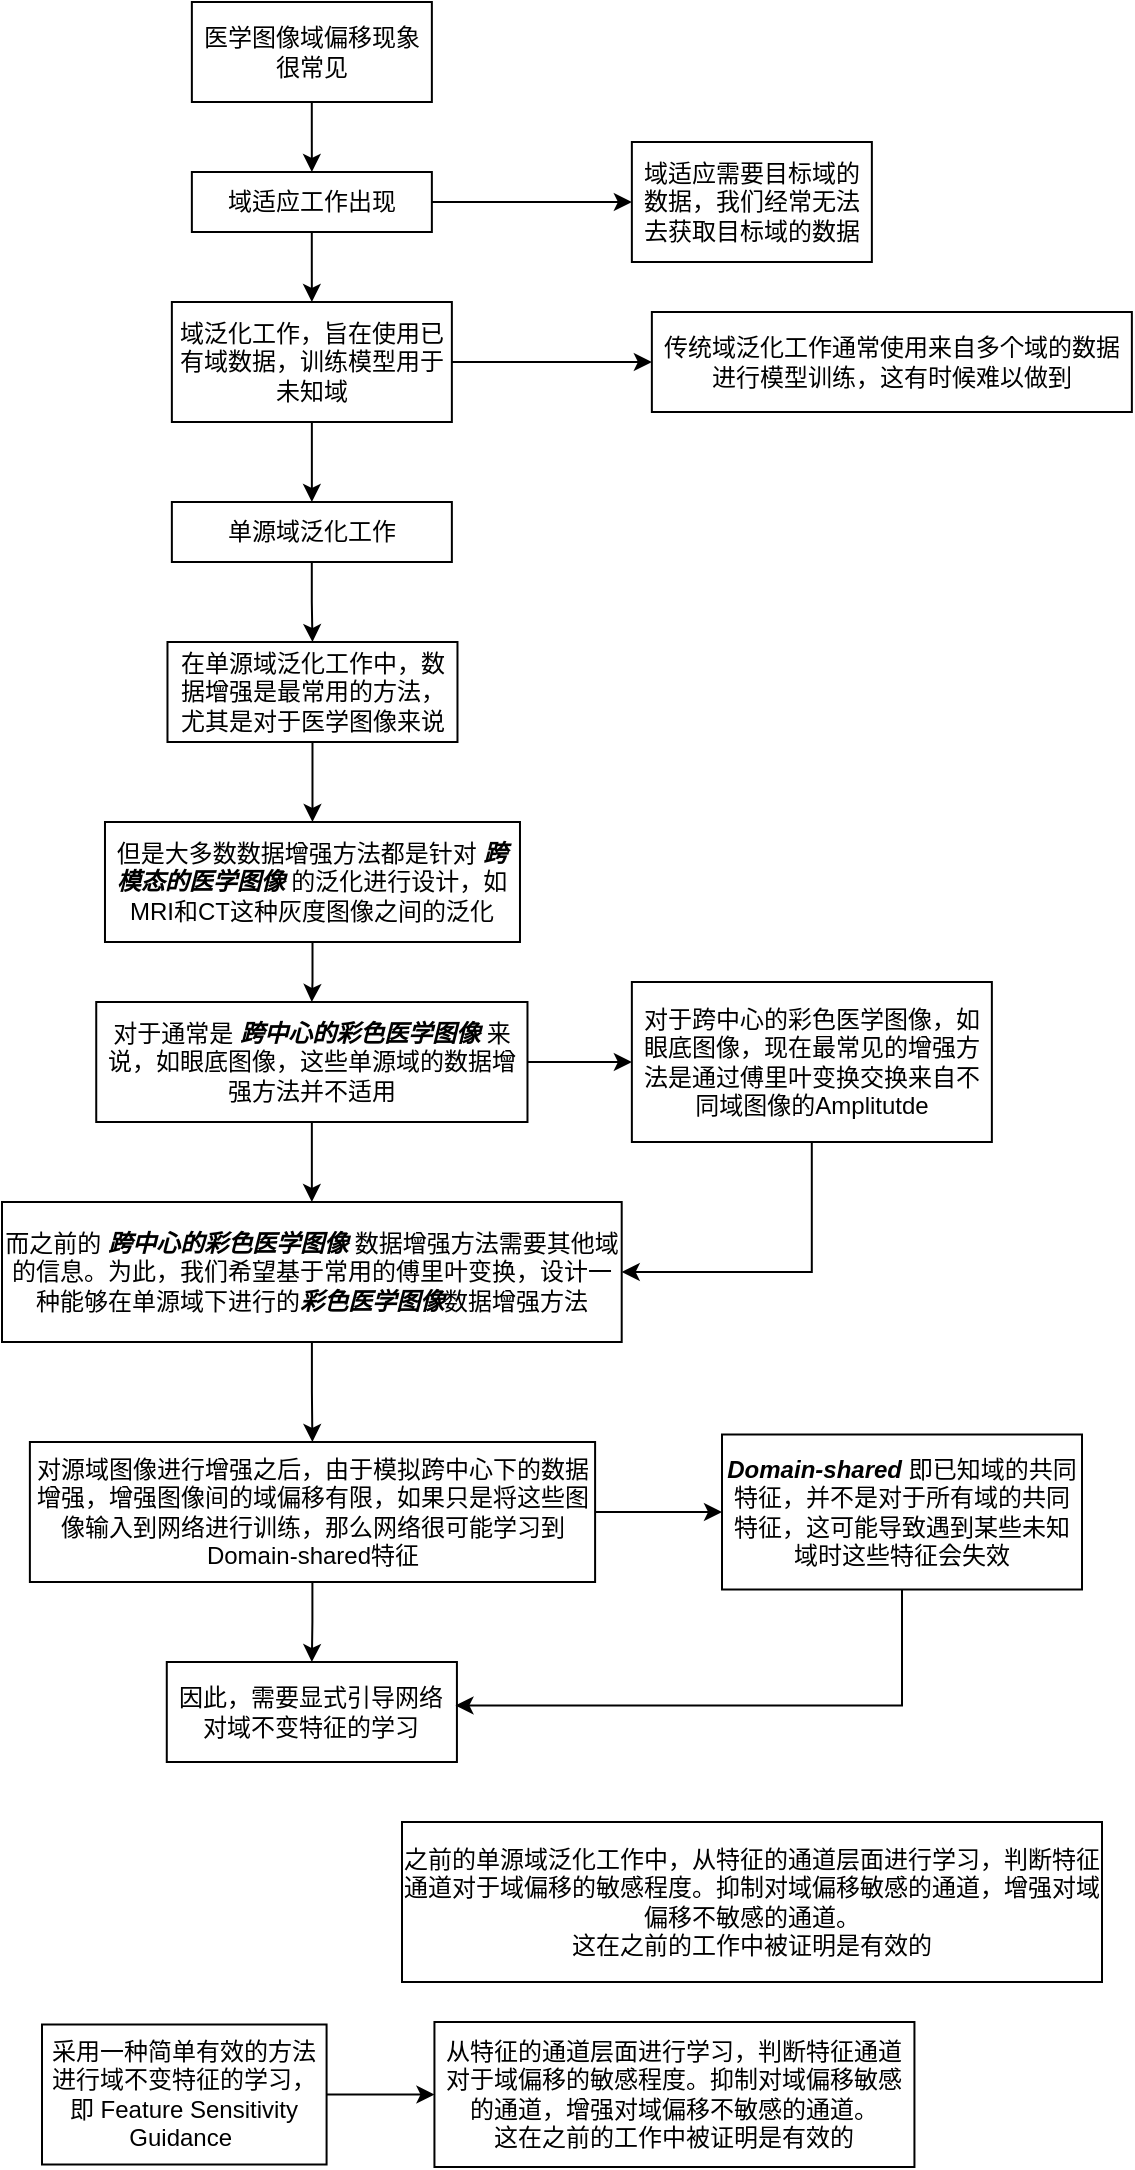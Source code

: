<mxfile version="24.0.7" type="github">
  <diagram name="第 1 页" id="c-j58rz6KxYzb0M7mw4W">
    <mxGraphModel dx="869" dy="452" grid="1" gridSize="10" guides="1" tooltips="1" connect="1" arrows="1" fold="1" page="1" pageScale="1" pageWidth="827" pageHeight="1169" math="0" shadow="0">
      <root>
        <mxCell id="0" />
        <mxCell id="1" parent="0" />
        <mxCell id="vQjxIirA9bA-XjDeCSao-2" style="edgeStyle=orthogonalEdgeStyle;rounded=0;orthogonalLoop=1;jettySize=auto;html=1;entryX=0.5;entryY=0;entryDx=0;entryDy=0;" parent="1" source="Ax9DC1ABo2JLW3Br6AjF-1" target="vQjxIirA9bA-XjDeCSao-1" edge="1">
          <mxGeometry relative="1" as="geometry" />
        </mxCell>
        <mxCell id="Ax9DC1ABo2JLW3Br6AjF-1" value="医学图像域偏移现象很常见" style="rounded=0;whiteSpace=wrap;html=1;" parent="1" vertex="1">
          <mxGeometry x="234.93" y="60" width="120" height="50" as="geometry" />
        </mxCell>
        <mxCell id="vQjxIirA9bA-XjDeCSao-4" style="edgeStyle=orthogonalEdgeStyle;rounded=0;orthogonalLoop=1;jettySize=auto;html=1;entryX=0.5;entryY=0;entryDx=0;entryDy=0;" parent="1" source="vQjxIirA9bA-XjDeCSao-1" target="vQjxIirA9bA-XjDeCSao-3" edge="1">
          <mxGeometry relative="1" as="geometry" />
        </mxCell>
        <mxCell id="vQjxIirA9bA-XjDeCSao-7" style="edgeStyle=orthogonalEdgeStyle;rounded=0;orthogonalLoop=1;jettySize=auto;html=1;exitX=1;exitY=0.5;exitDx=0;exitDy=0;" parent="1" source="vQjxIirA9bA-XjDeCSao-1" target="vQjxIirA9bA-XjDeCSao-5" edge="1">
          <mxGeometry relative="1" as="geometry" />
        </mxCell>
        <mxCell id="vQjxIirA9bA-XjDeCSao-1" value="域适应工作出现" style="rounded=0;whiteSpace=wrap;html=1;" parent="1" vertex="1">
          <mxGeometry x="234.93" y="145" width="120" height="30" as="geometry" />
        </mxCell>
        <mxCell id="vQjxIirA9bA-XjDeCSao-9" style="edgeStyle=orthogonalEdgeStyle;rounded=0;orthogonalLoop=1;jettySize=auto;html=1;entryX=0;entryY=0.5;entryDx=0;entryDy=0;" parent="1" source="vQjxIirA9bA-XjDeCSao-3" target="vQjxIirA9bA-XjDeCSao-8" edge="1">
          <mxGeometry relative="1" as="geometry" />
        </mxCell>
        <mxCell id="vQjxIirA9bA-XjDeCSao-11" style="edgeStyle=orthogonalEdgeStyle;rounded=0;orthogonalLoop=1;jettySize=auto;html=1;entryX=0.5;entryY=0;entryDx=0;entryDy=0;" parent="1" source="vQjxIirA9bA-XjDeCSao-3" target="vQjxIirA9bA-XjDeCSao-10" edge="1">
          <mxGeometry relative="1" as="geometry" />
        </mxCell>
        <mxCell id="vQjxIirA9bA-XjDeCSao-3" value="域泛化工作，旨在使用已有域数据，训练模型用于未知域" style="rounded=0;whiteSpace=wrap;html=1;" parent="1" vertex="1">
          <mxGeometry x="224.93" y="210" width="140" height="60" as="geometry" />
        </mxCell>
        <mxCell id="vQjxIirA9bA-XjDeCSao-5" value="域适应需要目标域的数据，我们经常无法去获取目标域的数据" style="rounded=0;whiteSpace=wrap;html=1;" parent="1" vertex="1">
          <mxGeometry x="454.93" y="130" width="120" height="60" as="geometry" />
        </mxCell>
        <mxCell id="vQjxIirA9bA-XjDeCSao-8" value="传统域泛化工作通常使用来自多个域的数据进行模型训练，这有时候难以做到" style="rounded=0;whiteSpace=wrap;html=1;" parent="1" vertex="1">
          <mxGeometry x="464.93" y="215" width="240" height="50" as="geometry" />
        </mxCell>
        <mxCell id="6a-3rRkNYd-cF_ZGWK3o-11" style="edgeStyle=orthogonalEdgeStyle;rounded=0;orthogonalLoop=1;jettySize=auto;html=1;entryX=0.5;entryY=0;entryDx=0;entryDy=0;" parent="1" source="vQjxIirA9bA-XjDeCSao-10" target="vQjxIirA9bA-XjDeCSao-12" edge="1">
          <mxGeometry relative="1" as="geometry" />
        </mxCell>
        <mxCell id="vQjxIirA9bA-XjDeCSao-10" value="单源域泛化工作" style="rounded=0;whiteSpace=wrap;html=1;" parent="1" vertex="1">
          <mxGeometry x="224.93" y="310" width="140" height="30" as="geometry" />
        </mxCell>
        <mxCell id="6a-3rRkNYd-cF_ZGWK3o-2" style="edgeStyle=orthogonalEdgeStyle;rounded=0;orthogonalLoop=1;jettySize=auto;html=1;entryX=0.5;entryY=0;entryDx=0;entryDy=0;" parent="1" source="vQjxIirA9bA-XjDeCSao-12" target="vQjxIirA9bA-XjDeCSao-15" edge="1">
          <mxGeometry relative="1" as="geometry" />
        </mxCell>
        <mxCell id="vQjxIirA9bA-XjDeCSao-12" value="在单源域泛化工作中，数据增强是最常用的方法，尤其是对于医学图像来说" style="rounded=0;whiteSpace=wrap;html=1;" parent="1" vertex="1">
          <mxGeometry x="222.74" y="380" width="145" height="50" as="geometry" />
        </mxCell>
        <mxCell id="6a-3rRkNYd-cF_ZGWK3o-4" value="" style="edgeStyle=orthogonalEdgeStyle;rounded=0;orthogonalLoop=1;jettySize=auto;html=1;" parent="1" source="vQjxIirA9bA-XjDeCSao-15" target="6a-3rRkNYd-cF_ZGWK3o-3" edge="1">
          <mxGeometry relative="1" as="geometry" />
        </mxCell>
        <mxCell id="vQjxIirA9bA-XjDeCSao-15" value="但是大多数数据增强方法都是针对&amp;nbsp;&lt;i&gt;&lt;b&gt;跨模态的医学图像&amp;nbsp;&lt;/b&gt;&lt;/i&gt;的泛化进行设计，如MRI和CT这种灰度图像之间的泛化" style="rounded=0;whiteSpace=wrap;html=1;" parent="1" vertex="1">
          <mxGeometry x="191.49" y="470" width="207.5" height="60" as="geometry" />
        </mxCell>
        <mxCell id="6a-3rRkNYd-cF_ZGWK3o-12" style="edgeStyle=orthogonalEdgeStyle;rounded=0;orthogonalLoop=1;jettySize=auto;html=1;entryX=0;entryY=0.5;entryDx=0;entryDy=0;" parent="1" source="6a-3rRkNYd-cF_ZGWK3o-3" target="6a-3rRkNYd-cF_ZGWK3o-5" edge="1">
          <mxGeometry relative="1" as="geometry" />
        </mxCell>
        <mxCell id="6a-3rRkNYd-cF_ZGWK3o-13" style="edgeStyle=orthogonalEdgeStyle;rounded=0;orthogonalLoop=1;jettySize=auto;html=1;entryX=0.5;entryY=0;entryDx=0;entryDy=0;" parent="1" source="6a-3rRkNYd-cF_ZGWK3o-3" target="6a-3rRkNYd-cF_ZGWK3o-8" edge="1">
          <mxGeometry relative="1" as="geometry" />
        </mxCell>
        <mxCell id="6a-3rRkNYd-cF_ZGWK3o-3" value="对于通常是&amp;nbsp;&lt;b&gt;&lt;i&gt;跨中心的彩色医学图像&amp;nbsp;&lt;/i&gt;&lt;/b&gt;来说，如眼底图像，这些单源域的数据增强方法并不适用" style="whiteSpace=wrap;html=1;rounded=0;" parent="1" vertex="1">
          <mxGeometry x="187.12" y="560" width="215.62" height="60" as="geometry" />
        </mxCell>
        <mxCell id="6a-3rRkNYd-cF_ZGWK3o-15" style="edgeStyle=orthogonalEdgeStyle;rounded=0;orthogonalLoop=1;jettySize=auto;html=1;entryX=1;entryY=0.5;entryDx=0;entryDy=0;" parent="1" source="6a-3rRkNYd-cF_ZGWK3o-5" target="6a-3rRkNYd-cF_ZGWK3o-8" edge="1">
          <mxGeometry relative="1" as="geometry">
            <Array as="points">
              <mxPoint x="544.93" y="695" />
            </Array>
          </mxGeometry>
        </mxCell>
        <mxCell id="6a-3rRkNYd-cF_ZGWK3o-5" value="对于跨中心的彩色医学图像，如眼底图像，现在最常见的增强方法是通过傅里叶变换交换来自不同域图像的Amplitutde" style="rounded=0;whiteSpace=wrap;html=1;" parent="1" vertex="1">
          <mxGeometry x="454.93" y="550" width="180" height="80" as="geometry" />
        </mxCell>
        <mxCell id="6a-3rRkNYd-cF_ZGWK3o-18" value="" style="edgeStyle=orthogonalEdgeStyle;rounded=0;orthogonalLoop=1;jettySize=auto;html=1;" parent="1" source="6a-3rRkNYd-cF_ZGWK3o-8" target="6a-3rRkNYd-cF_ZGWK3o-16" edge="1">
          <mxGeometry relative="1" as="geometry" />
        </mxCell>
        <mxCell id="6a-3rRkNYd-cF_ZGWK3o-8" value="而之前的&amp;nbsp;&lt;b&gt;&lt;i&gt;跨中心的彩色医学图像&amp;nbsp;&lt;/i&gt;&lt;/b&gt;数据增强方法需要其他域的信息。为此，我们希望基于常用的傅里叶变换，设计一种能够在单源域下进行的&lt;b style=&quot;font-style: italic;&quot;&gt;彩色医学图像&lt;/b&gt;数据增强方法" style="rounded=0;whiteSpace=wrap;html=1;" parent="1" vertex="1">
          <mxGeometry x="140" y="660" width="309.85" height="70" as="geometry" />
        </mxCell>
        <mxCell id="u22NzilWjhtLQ6Hzgs4L-1" style="edgeStyle=orthogonalEdgeStyle;rounded=0;orthogonalLoop=1;jettySize=auto;html=1;entryX=0;entryY=0.5;entryDx=0;entryDy=0;" parent="1" source="6a-3rRkNYd-cF_ZGWK3o-16" target="6a-3rRkNYd-cF_ZGWK3o-19" edge="1">
          <mxGeometry relative="1" as="geometry" />
        </mxCell>
        <mxCell id="zbKeJaY4Yf2kd95y40e--2" style="edgeStyle=orthogonalEdgeStyle;rounded=0;orthogonalLoop=1;jettySize=auto;html=1;entryX=0.5;entryY=0;entryDx=0;entryDy=0;" edge="1" parent="1" source="6a-3rRkNYd-cF_ZGWK3o-16" target="zbKeJaY4Yf2kd95y40e--1">
          <mxGeometry relative="1" as="geometry" />
        </mxCell>
        <mxCell id="6a-3rRkNYd-cF_ZGWK3o-16" value="对源域图像进行增强之后，由于模拟跨中心下的数据增强，增强图像间的域偏移有限，如果只是将这些图像输入到网络进行训练，那么网络很可能学习到Domain-shared特征" style="rounded=0;whiteSpace=wrap;html=1;" parent="1" vertex="1">
          <mxGeometry x="153.94" y="780" width="282.61" height="70" as="geometry" />
        </mxCell>
        <mxCell id="6a-3rRkNYd-cF_ZGWK3o-19" value="&lt;b style=&quot;font-style: italic;&quot;&gt;Domain-shared&amp;nbsp;&lt;/b&gt;即已知域的共同特征，并不是对于所有域的共同特征，这可能导致遇到某些未知域时这些特征会失效" style="rounded=0;whiteSpace=wrap;html=1;" parent="1" vertex="1">
          <mxGeometry x="500" y="776.25" width="180" height="77.5" as="geometry" />
        </mxCell>
        <mxCell id="zbKeJaY4Yf2kd95y40e--1" value="因此，需要显式引导网络对域不变特征的学习" style="rounded=0;whiteSpace=wrap;html=1;" vertex="1" parent="1">
          <mxGeometry x="222.39" y="890" width="145.07" height="50" as="geometry" />
        </mxCell>
        <mxCell id="zbKeJaY4Yf2kd95y40e--3" style="edgeStyle=orthogonalEdgeStyle;rounded=0;orthogonalLoop=1;jettySize=auto;html=1;entryX=0.995;entryY=0.434;entryDx=0;entryDy=0;entryPerimeter=0;" edge="1" parent="1" source="6a-3rRkNYd-cF_ZGWK3o-19" target="zbKeJaY4Yf2kd95y40e--1">
          <mxGeometry relative="1" as="geometry">
            <Array as="points">
              <mxPoint x="590" y="912" />
            </Array>
          </mxGeometry>
        </mxCell>
        <mxCell id="zbKeJaY4Yf2kd95y40e--10" value="" style="edgeStyle=orthogonalEdgeStyle;rounded=0;orthogonalLoop=1;jettySize=auto;html=1;" edge="1" parent="1" source="zbKeJaY4Yf2kd95y40e--4" target="zbKeJaY4Yf2kd95y40e--8">
          <mxGeometry relative="1" as="geometry" />
        </mxCell>
        <mxCell id="zbKeJaY4Yf2kd95y40e--4" value="采用一种简单有效的方法进行域不变特征的学习，即 Feature Sensitivity Guidance&amp;nbsp;" style="rounded=0;whiteSpace=wrap;html=1;" vertex="1" parent="1">
          <mxGeometry x="160" y="1071.25" width="142.29" height="70" as="geometry" />
        </mxCell>
        <mxCell id="zbKeJaY4Yf2kd95y40e--8" value="从特征的通道层面进行学习，判断特征通道对于域偏移的敏感程度。抑制对域偏移敏感的通道，增强对域偏移不敏感的通道。&lt;div&gt;这在之前的工作中被证明是有效的&lt;/div&gt;" style="rounded=0;whiteSpace=wrap;html=1;" vertex="1" parent="1">
          <mxGeometry x="356.22" y="1070" width="240" height="72.5" as="geometry" />
        </mxCell>
        <mxCell id="zbKeJaY4Yf2kd95y40e--11" value="之前的单源域泛化工作中，从特征的通道层面进行学习，判断特征通道对于域偏移的敏感程度。抑制对域偏移敏感的通道，增强对域偏移不敏感的通道。&lt;div&gt;这在之前的工作中被证明是有效的&lt;/div&gt;" style="rounded=0;whiteSpace=wrap;html=1;" vertex="1" parent="1">
          <mxGeometry x="340" y="970" width="350" height="80" as="geometry" />
        </mxCell>
      </root>
    </mxGraphModel>
  </diagram>
</mxfile>
